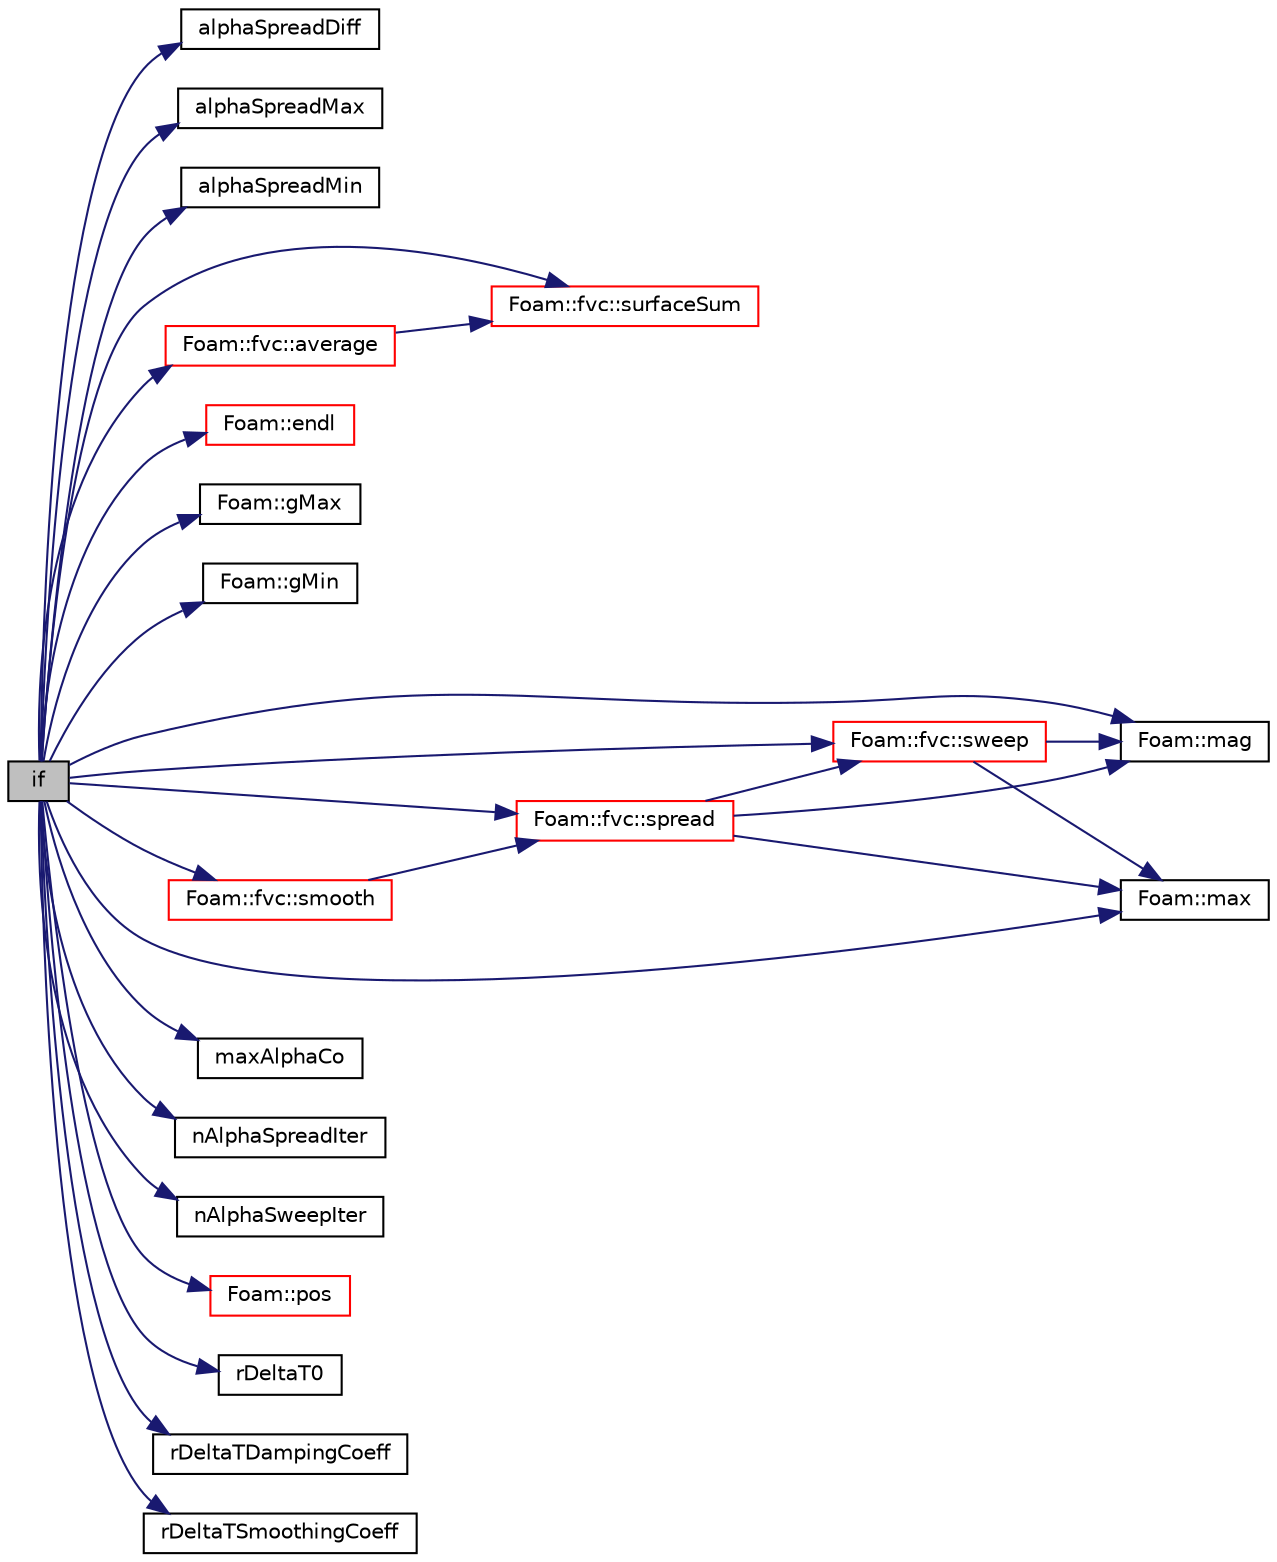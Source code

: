 digraph "if"
{
  bgcolor="transparent";
  edge [fontname="Helvetica",fontsize="10",labelfontname="Helvetica",labelfontsize="10"];
  node [fontname="Helvetica",fontsize="10",shape=record];
  rankdir="LR";
  Node1 [label="if",height=0.2,width=0.4,color="black", fillcolor="grey75", style="filled", fontcolor="black"];
  Node1 -> Node2 [color="midnightblue",fontsize="10",style="solid",fontname="Helvetica"];
  Node2 [label="alphaSpreadDiff",height=0.2,width=0.4,color="black",URL="$a03266.html#a3593d50b03e4f5f1f9448a820be8a171"];
  Node1 -> Node3 [color="midnightblue",fontsize="10",style="solid",fontname="Helvetica"];
  Node3 [label="alphaSpreadMax",height=0.2,width=0.4,color="black",URL="$a03266.html#acb572b7daedf7bb99963368806a85bba"];
  Node1 -> Node4 [color="midnightblue",fontsize="10",style="solid",fontname="Helvetica"];
  Node4 [label="alphaSpreadMin",height=0.2,width=0.4,color="black",URL="$a03266.html#a4c24c17fd6e6fd65d9d8a07ce470483e"];
  Node1 -> Node5 [color="midnightblue",fontsize="10",style="solid",fontname="Helvetica"];
  Node5 [label="Foam::fvc::average",height=0.2,width=0.4,color="red",URL="$a10972.html#a081533edd829853720cd0cbb61c5d49f",tooltip="Area-weighted average a surfaceField creating a volField. "];
  Node5 -> Node6 [color="midnightblue",fontsize="10",style="solid",fontname="Helvetica"];
  Node6 [label="Foam::fvc::surfaceSum",height=0.2,width=0.4,color="red",URL="$a10972.html#aa0a1e3c4ec02aa6a37f517c4d5270046"];
  Node1 -> Node7 [color="midnightblue",fontsize="10",style="solid",fontname="Helvetica"];
  Node7 [label="Foam::endl",height=0.2,width=0.4,color="red",URL="$a10936.html#a2db8fe02a0d3909e9351bb4275b23ce4",tooltip="Add newline and flush stream. "];
  Node1 -> Node8 [color="midnightblue",fontsize="10",style="solid",fontname="Helvetica"];
  Node8 [label="Foam::gMax",height=0.2,width=0.4,color="black",URL="$a10936.html#ae8d631fb8e841947408bb711abfb1e67"];
  Node1 -> Node9 [color="midnightblue",fontsize="10",style="solid",fontname="Helvetica"];
  Node9 [label="Foam::gMin",height=0.2,width=0.4,color="black",URL="$a10936.html#aca330ee6cfe7d602300dbc5905f8c9f6"];
  Node1 -> Node10 [color="midnightblue",fontsize="10",style="solid",fontname="Helvetica"];
  Node10 [label="Foam::mag",height=0.2,width=0.4,color="black",URL="$a10936.html#a929da2a3fdcf3dacbbe0487d3a330dae"];
  Node1 -> Node11 [color="midnightblue",fontsize="10",style="solid",fontname="Helvetica"];
  Node11 [label="Foam::max",height=0.2,width=0.4,color="black",URL="$a10936.html#ac993e906cf2774ae77e666bc24e81733"];
  Node1 -> Node12 [color="midnightblue",fontsize="10",style="solid",fontname="Helvetica"];
  Node12 [label="maxAlphaCo",height=0.2,width=0.4,color="black",URL="$a03266.html#a575a0f82f754cbf6f5a23d5d777e6114"];
  Node1 -> Node13 [color="midnightblue",fontsize="10",style="solid",fontname="Helvetica"];
  Node13 [label="nAlphaSpreadIter",height=0.2,width=0.4,color="black",URL="$a03266.html#a30a68d67e958b74108ef6e5c374a4e9f"];
  Node1 -> Node14 [color="midnightblue",fontsize="10",style="solid",fontname="Helvetica"];
  Node14 [label="nAlphaSweepIter",height=0.2,width=0.4,color="black",URL="$a03266.html#a37c4e892d8187f45b910b39eeb43cea2"];
  Node1 -> Node15 [color="midnightblue",fontsize="10",style="solid",fontname="Helvetica"];
  Node15 [label="Foam::pos",height=0.2,width=0.4,color="red",URL="$a10936.html#a09a190b59f3d01b258bca0fa964a6212"];
  Node1 -> Node16 [color="midnightblue",fontsize="10",style="solid",fontname="Helvetica"];
  Node16 [label="rDeltaT0",height=0.2,width=0.4,color="black",URL="$a03263.html#ad4d65902f3b7caba4b8b04cf0e1534d7"];
  Node1 -> Node17 [color="midnightblue",fontsize="10",style="solid",fontname="Helvetica"];
  Node17 [label="rDeltaTDampingCoeff",height=0.2,width=0.4,color="black",URL="$a03261.html#ae41bd9ea4380e53fe48ec54b17bafbd1"];
  Node1 -> Node18 [color="midnightblue",fontsize="10",style="solid",fontname="Helvetica"];
  Node18 [label="rDeltaTSmoothingCoeff",height=0.2,width=0.4,color="black",URL="$a03261.html#a8a98612afbe320bf43eedb9bfa19a092"];
  Node1 -> Node19 [color="midnightblue",fontsize="10",style="solid",fontname="Helvetica"];
  Node19 [label="Foam::fvc::smooth",height=0.2,width=0.4,color="red",URL="$a10972.html#a417a555eb3108fd8d6c41c0aec39a633"];
  Node19 -> Node20 [color="midnightblue",fontsize="10",style="solid",fontname="Helvetica"];
  Node20 [label="Foam::fvc::spread",height=0.2,width=0.4,color="red",URL="$a10972.html#a8a82f265e99ca3a2aa0d656f2388b991"];
  Node20 -> Node10 [color="midnightblue",fontsize="10",style="solid",fontname="Helvetica"];
  Node20 -> Node11 [color="midnightblue",fontsize="10",style="solid",fontname="Helvetica"];
  Node20 -> Node21 [color="midnightblue",fontsize="10",style="solid",fontname="Helvetica"];
  Node21 [label="Foam::fvc::sweep",height=0.2,width=0.4,color="red",URL="$a10972.html#a0ba98d69297b54282b0a15e74ec2ec67"];
  Node21 -> Node10 [color="midnightblue",fontsize="10",style="solid",fontname="Helvetica"];
  Node21 -> Node11 [color="midnightblue",fontsize="10",style="solid",fontname="Helvetica"];
  Node1 -> Node20 [color="midnightblue",fontsize="10",style="solid",fontname="Helvetica"];
  Node1 -> Node6 [color="midnightblue",fontsize="10",style="solid",fontname="Helvetica"];
  Node1 -> Node21 [color="midnightblue",fontsize="10",style="solid",fontname="Helvetica"];
}
